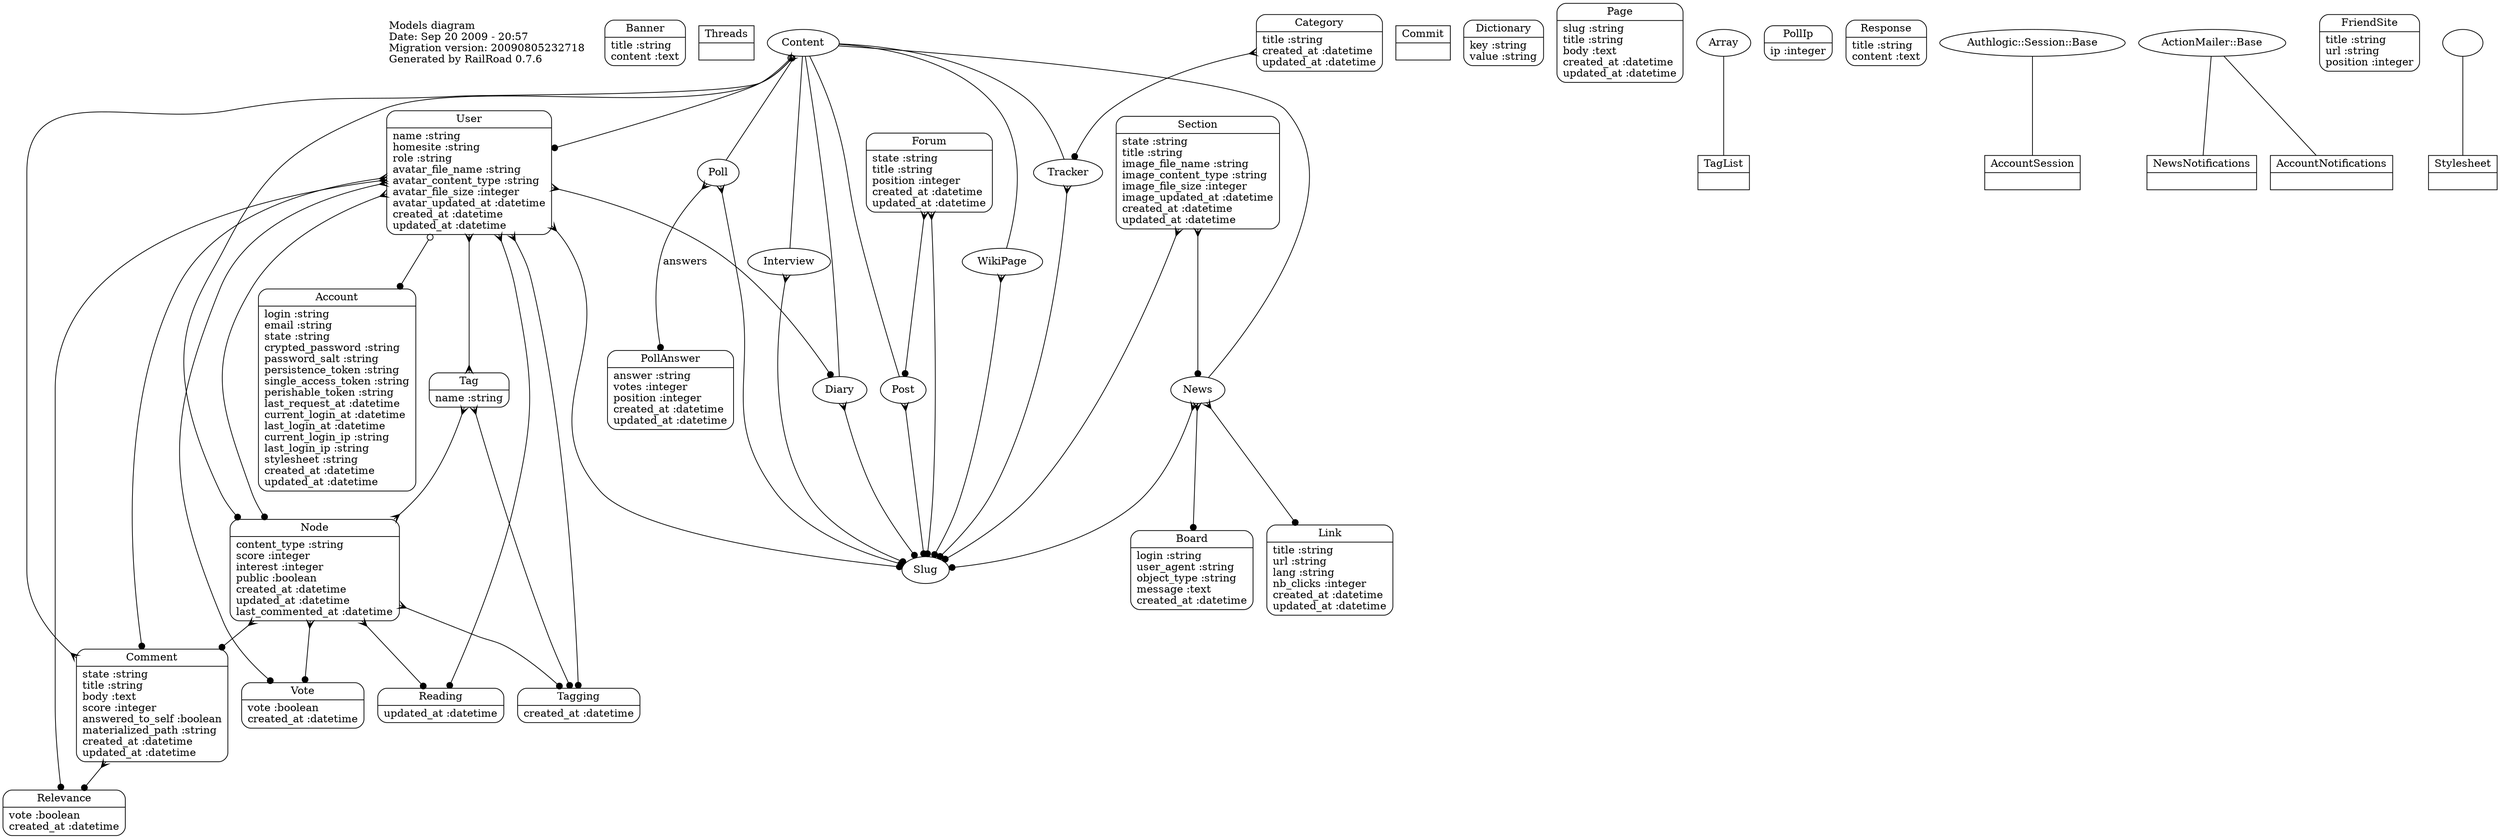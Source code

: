 digraph models_diagram {
	graph[overlap=false, splines=true]
	_diagram_info [shape="plaintext", label="Models diagram\lDate: Sep 20 2009 - 20:57\lMigration version: 20090805232718\lGenerated by RailRoad 0.7.6\l", fontsize=14]
	"Banner" [shape=Mrecord, label="{Banner|title :string\lcontent :text\l}"]
	"Threads" [shape=record, label="{Threads|}"]
	"Tag" [shape=Mrecord, label="{Tag|name :string\l}"]
	"Node" [shape=Mrecord, label="{Node|content_type :string\lscore :integer\linterest :integer\lpublic :boolean\lcreated_at :datetime\lupdated_at :datetime\llast_commented_at :datetime\l}"]
	"Poll" []
	"Forum" [shape=Mrecord, label="{Forum|state :string\ltitle :string\lposition :integer\lcreated_at :datetime\lupdated_at :datetime\l}"]
	"Content" []
	"Diary" []
	"Relevance" [shape=Mrecord, label="{Relevance|vote :boolean\lcreated_at :datetime\l}"]
	"Comment" [shape=Mrecord, label="{Comment|state :string\ltitle :string\lbody :text\lscore :integer\lanswered_to_self :boolean\lmaterialized_path :string\lcreated_at :datetime\lupdated_at :datetime\l}"]
	"Commit" [shape=record, label="{Commit|}"]
	"Dictionary" [shape=Mrecord, label="{Dictionary|key :string\lvalue :string\l}"]
	"Account" [shape=Mrecord, label="{Account|login :string\lemail :string\lstate :string\lcrypted_password :string\lpassword_salt :string\lpersistence_token :string\lsingle_access_token :string\lperishable_token :string\llast_request_at :datetime\lcurrent_login_at :datetime\llast_login_at :datetime\lcurrent_login_ip :string\llast_login_ip :string\lstylesheet :string\lcreated_at :datetime\lupdated_at :datetime\l}"]
	"Page" [shape=Mrecord, label="{Page|slug :string\ltitle :string\lbody :text\lcreated_at :datetime\lupdated_at :datetime\l}"]
	"TagList" [shape=record, label="{TagList|}"]
	"Board" [shape=Mrecord, label="{Board|login :string\luser_agent :string\lobject_type :string\lmessage :text\lcreated_at :datetime\l}"]
	"PollIp" [shape=Mrecord, label="{PollIp|ip :integer\l}"]
	"Tracker" []
	"Link" [shape=Mrecord, label="{Link|title :string\lurl :string\llang :string\lnb_clicks :integer\lcreated_at :datetime\lupdated_at :datetime\l}"]
	"PollAnswer" [shape=Mrecord, label="{PollAnswer|answer :string\lvotes :integer\lposition :integer\lcreated_at :datetime\lupdated_at :datetime\l}"]
	"Post" []
	"Response" [shape=Mrecord, label="{Response|title :string\lcontent :text\l}"]
	"AccountSession" [shape=record, label="{AccountSession|}"]
	"NewsNotifications" [shape=record, label="{NewsNotifications|}"]
	"User" [shape=Mrecord, label="{User|name :string\lhomesite :string\lrole :string\lavatar_file_name :string\lavatar_content_type :string\lavatar_file_size :integer\lavatar_updated_at :datetime\lcreated_at :datetime\lupdated_at :datetime\l}"]
	"Tagging" [shape=Mrecord, label="{Tagging|created_at :datetime\l}"]
	"Interview" []
	"Category" [shape=Mrecord, label="{Category|title :string\lcreated_at :datetime\lupdated_at :datetime\l}"]
	"News" []
	"AccountNotifications" [shape=record, label="{AccountNotifications|}"]
	"Reading" [shape=Mrecord, label="{Reading|updated_at :datetime\l}"]
	"FriendSite" [shape=Mrecord, label="{FriendSite|title :string\lurl :string\lposition :integer\l}"]
	"Stylesheet" [shape=record, label="{Stylesheet|}"]
	"WikiPage" []
	"Section" [shape=Mrecord, label="{Section|state :string\ltitle :string\limage_file_name :string\limage_content_type :string\limage_file_size :integer\limage_updated_at :datetime\lcreated_at :datetime\lupdated_at :datetime\l}"]
	"Vote" [shape=Mrecord, label="{Vote|vote :boolean\lcreated_at :datetime\l}"]
	"Tag" -> "Node" [arrowtail=crow, arrowhead=crow, dir=both]
	"Tag" -> "Tagging" [arrowtail=crow, arrowhead=dot, dir=both]
	"Node" -> "Tagging" [arrowtail=crow, arrowhead=dot, dir=both]
	"Node" -> "Reading" [arrowtail=crow, arrowhead=dot, dir=both]
	"Node" -> "Vote" [arrowtail=crow, arrowhead=dot, dir=both]
	"Node" -> "Comment" [arrowtail=crow, arrowhead=dot, dir=both]
	"Poll" -> "Slug" [arrowtail=crow, arrowhead=dot, dir=both]
	"Poll" -> "PollAnswer" [label="answers", arrowtail=crow, arrowhead=dot, dir=both]
	"Content" -> "Poll" [label="", arrowhead="none", arrowtail="onormal"]
	"Forum" -> "Slug" [arrowtail=crow, arrowhead=dot, dir=both]
	"Forum" -> "Post" [arrowtail=crow, arrowhead=dot, dir=both]
	"Content" -> "User" [arrowtail=odot, arrowhead=dot, dir=both]
	"Content" -> "Node" [arrowtail=odot, arrowhead=dot, dir=both]
	"Content" -> "Comment" [arrowtail=crow, arrowhead=crow, dir=both]
	"Diary" -> "Slug" [arrowtail=crow, arrowhead=dot, dir=both]
	"Content" -> "Diary" [label="", arrowhead="none", arrowtail="onormal"]
	"Comment" -> "Relevance" [arrowtail=crow, arrowhead=dot, dir=both]
	"Array" -> "TagList" [label="", arrowhead="none", arrowtail="onormal"]
	"Tracker" -> "Slug" [arrowtail=crow, arrowhead=dot, dir=both]
	"Content" -> "Tracker" [label="", arrowhead="none", arrowtail="onormal"]
	"Post" -> "Slug" [arrowtail=crow, arrowhead=dot, dir=both]
	"Content" -> "Post" [label="", arrowhead="none", arrowtail="onormal"]
	"Authlogic::Session::Base" -> "AccountSession" [label="", arrowhead="none", arrowtail="onormal"]
	"ActionMailer::Base" -> "NewsNotifications" [label="", arrowhead="none", arrowtail="onormal"]
	"User" -> "Node" [arrowtail=crow, arrowhead=dot, dir=both]
	"User" -> "Relevance" [arrowtail=crow, arrowhead=dot, dir=both]
	"User" -> "Slug" [arrowtail=crow, arrowhead=dot, dir=both]
	"User" -> "Tagging" [arrowtail=crow, arrowhead=dot, dir=both]
	"User" -> "Reading" [arrowtail=crow, arrowhead=dot, dir=both]
	"User" -> "Vote" [arrowtail=crow, arrowhead=dot, dir=both]
	"User" -> "Account" [arrowtail=odot, arrowhead=dot, dir=both]
	"User" -> "Comment" [arrowtail=crow, arrowhead=dot, dir=both]
	"User" -> "Diary" [arrowtail=crow, arrowhead=dot, dir=both]
	"User" -> "Tag" [arrowtail=crow, arrowhead=crow, dir=both]
	"Interview" -> "Slug" [arrowtail=crow, arrowhead=dot, dir=both]
	"Content" -> "Interview" [label="", arrowhead="none", arrowtail="onormal"]
	"Category" -> "Tracker" [arrowtail=crow, arrowhead=dot, dir=both]
	"News" -> "Slug" [arrowtail=crow, arrowhead=dot, dir=both]
	"News" -> "Link" [arrowtail=crow, arrowhead=dot, dir=both]
	"News" -> "Board" [arrowtail=crow, arrowhead=dot, dir=both]
	"Content" -> "News" [label="", arrowhead="none", arrowtail="onormal"]
	"ActionMailer::Base" -> "AccountNotifications" [label="", arrowhead="none", arrowtail="onormal"]
	"" -> "Stylesheet" [label="", arrowhead="none", arrowtail="onormal"]
	"WikiPage" -> "Slug" [arrowtail=crow, arrowhead=dot, dir=both]
	"Content" -> "WikiPage" [label="", arrowhead="none", arrowtail="onormal"]
	"Section" -> "News" [arrowtail=crow, arrowhead=dot, dir=both]
	"Section" -> "Slug" [arrowtail=crow, arrowhead=dot, dir=both]
}
